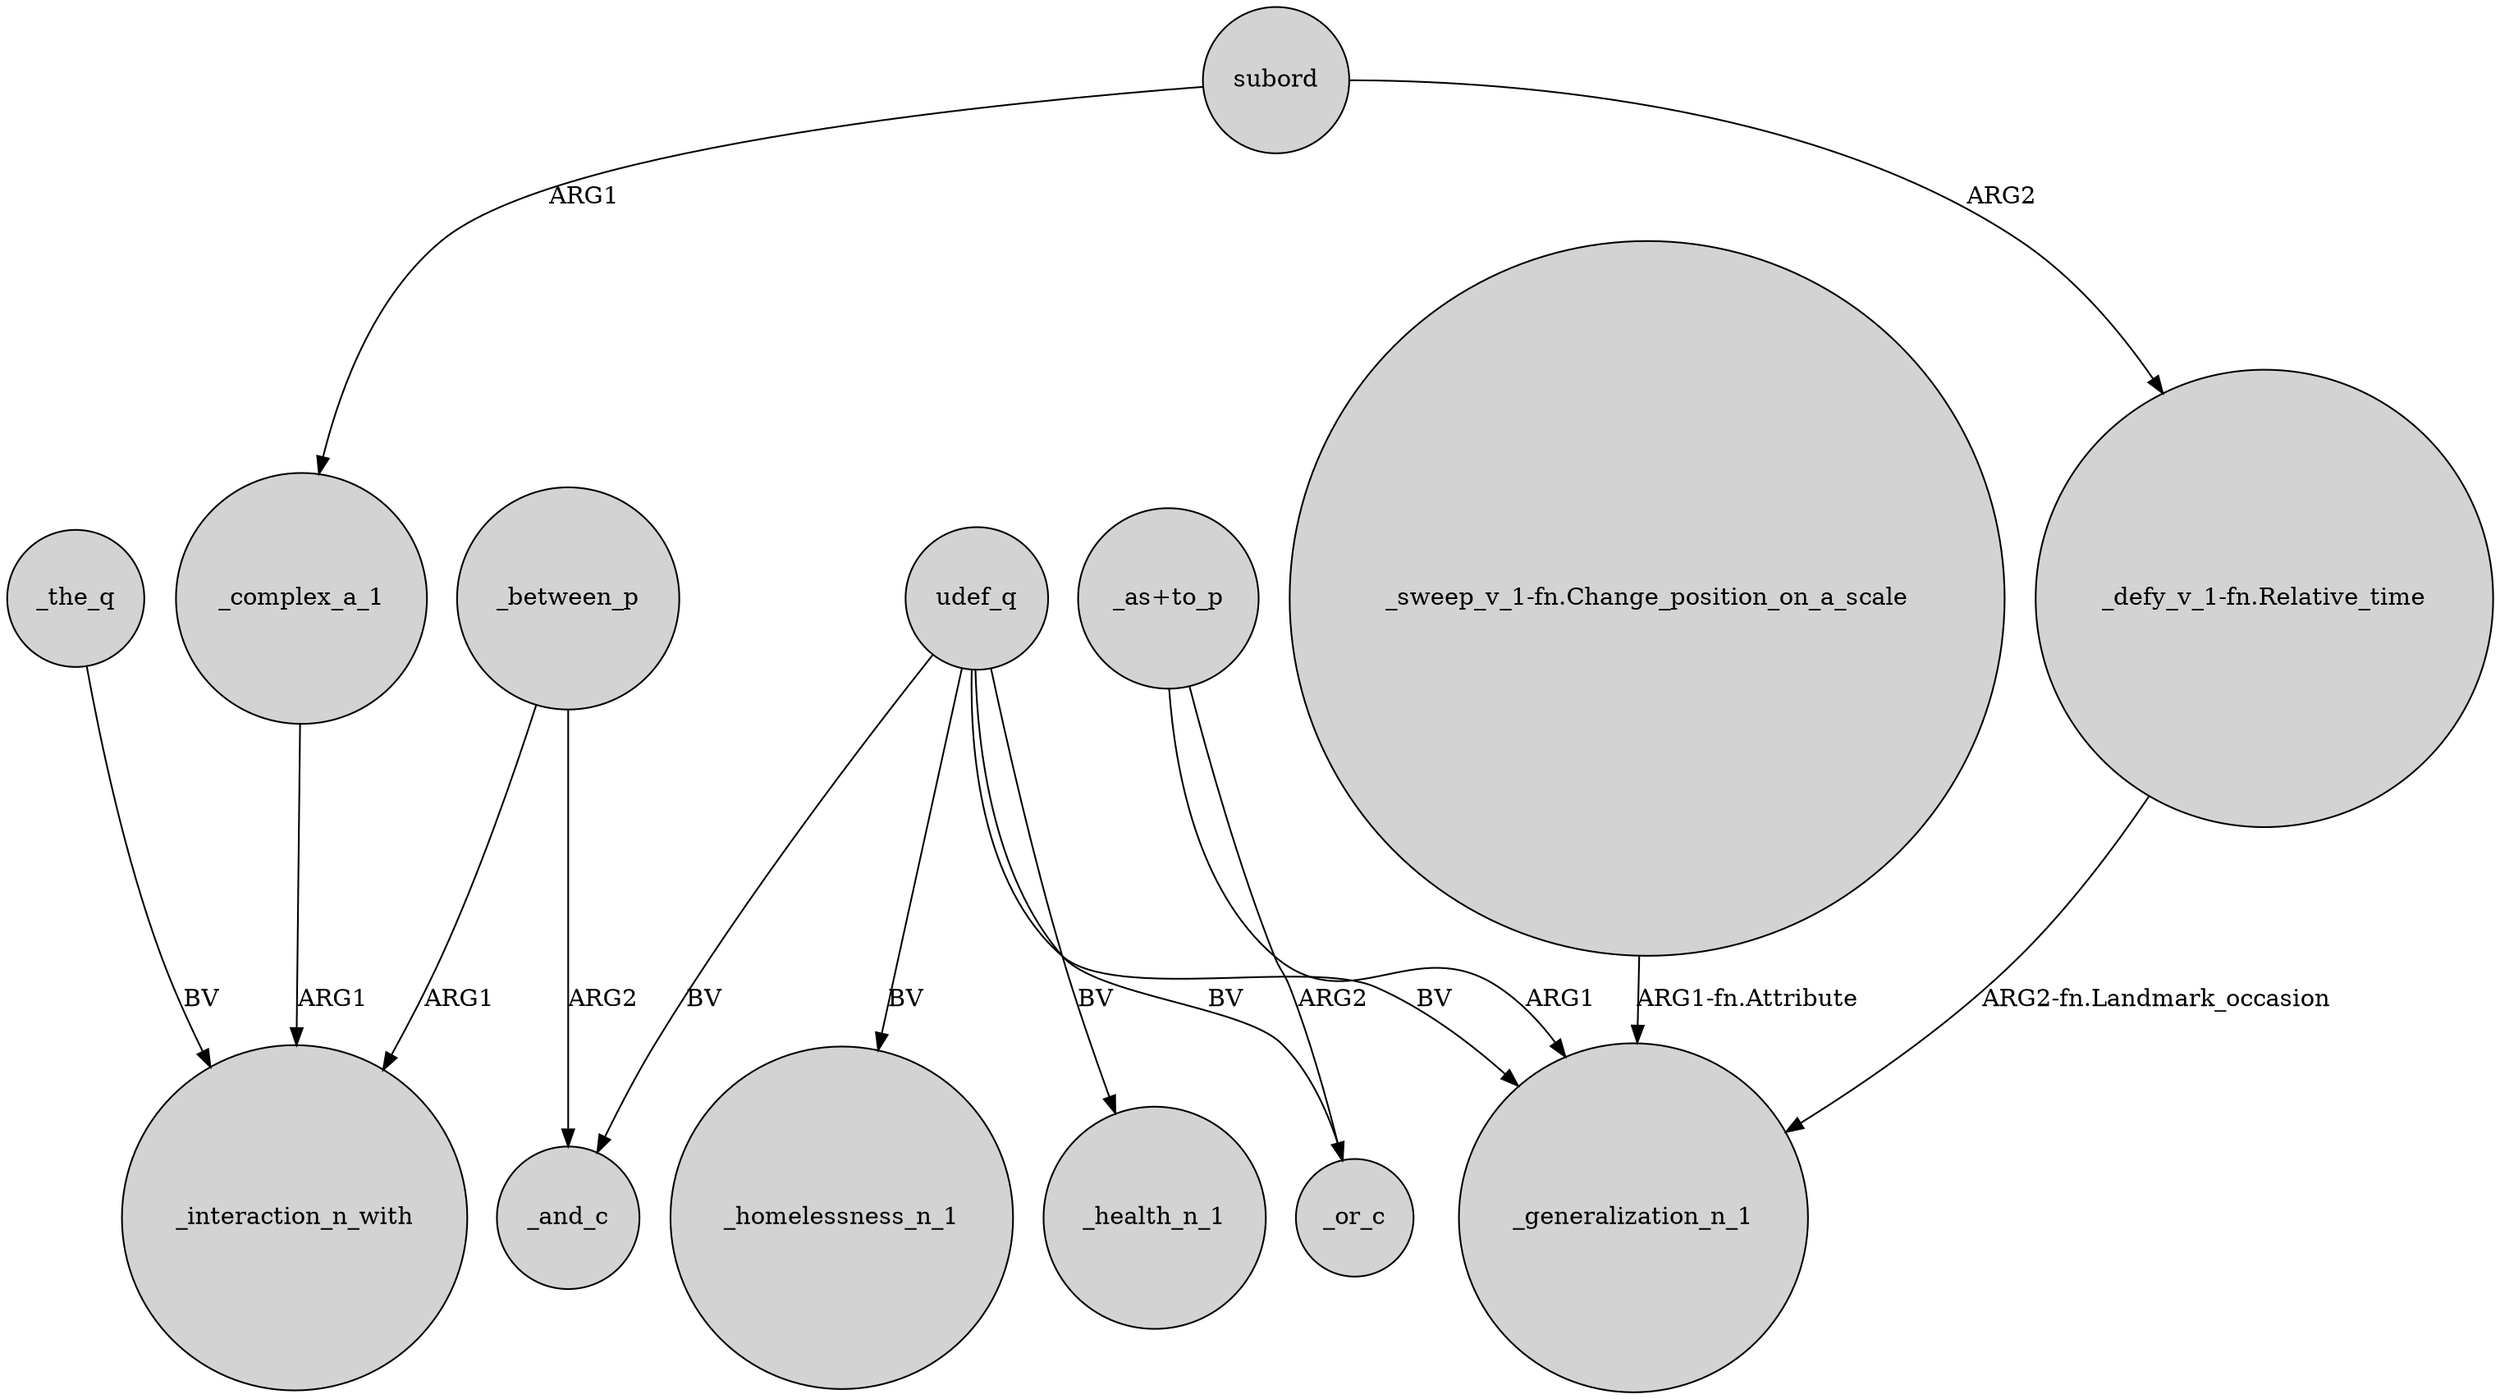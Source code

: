 digraph {
	node [shape=circle style=filled]
	_complex_a_1 -> _interaction_n_with [label=ARG1]
	udef_q -> _health_n_1 [label=BV]
	"_sweep_v_1-fn.Change_position_on_a_scale" -> _generalization_n_1 [label="ARG1-fn.Attribute"]
	udef_q -> _generalization_n_1 [label=BV]
	udef_q -> _and_c [label=BV]
	_between_p -> _interaction_n_with [label=ARG1]
	"_as+to_p" -> _generalization_n_1 [label=ARG1]
	_the_q -> _interaction_n_with [label=BV]
	udef_q -> _or_c [label=BV]
	"_defy_v_1-fn.Relative_time" -> _generalization_n_1 [label="ARG2-fn.Landmark_occasion"]
	"_as+to_p" -> _or_c [label=ARG2]
	subord -> "_defy_v_1-fn.Relative_time" [label=ARG2]
	udef_q -> _homelessness_n_1 [label=BV]
	_between_p -> _and_c [label=ARG2]
	subord -> _complex_a_1 [label=ARG1]
}
